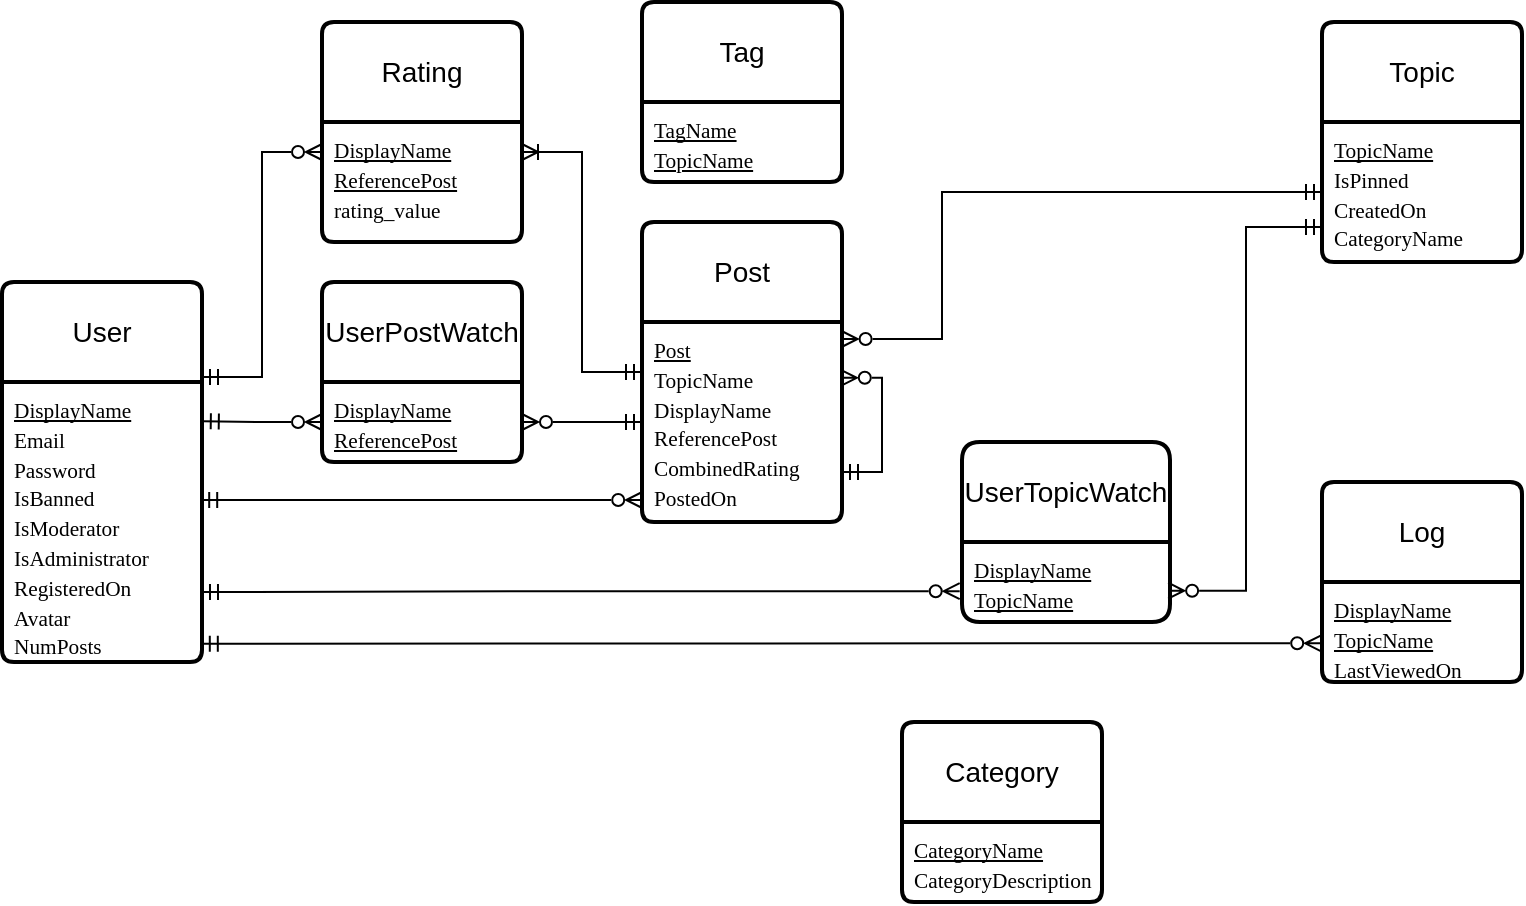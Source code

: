 <mxfile version="24.8.2">
  <diagram id="R2lEEEUBdFMjLlhIrx00" name="Page-1">
    <mxGraphModel dx="763" dy="418" grid="1" gridSize="10" guides="1" tooltips="1" connect="1" arrows="1" fold="1" page="1" pageScale="1" pageWidth="850" pageHeight="1100" math="0" shadow="0" extFonts="Permanent Marker^https://fonts.googleapis.com/css?family=Permanent+Marker">
      <root>
        <mxCell id="0" />
        <mxCell id="1" parent="0" />
        <mxCell id="9PhJgYfdpSsALCQQ771_-1" value="User" style="swimlane;childLayout=stackLayout;horizontal=1;startSize=50;horizontalStack=0;rounded=1;fontSize=14;fontStyle=0;strokeWidth=2;resizeParent=0;resizeLast=1;shadow=0;dashed=0;align=center;arcSize=4;whiteSpace=wrap;html=1;" vertex="1" parent="1">
          <mxGeometry x="40" y="150" width="100" height="190" as="geometry" />
        </mxCell>
        <mxCell id="9PhJgYfdpSsALCQQ771_-2" value="&lt;span id=&quot;docs-internal-guid-10de90ec-7fff-5b04-633d-04b0c5c9cee9&quot;&gt;&lt;span style=&quot;font-size: 8pt; font-family: &amp;quot;Times New Roman&amp;quot;, serif; background-color: transparent; font-variant-numeric: normal; font-variant-east-asian: normal; font-variant-alternates: normal; font-variant-position: normal; text-decoration-line: underline; text-decoration-skip-ink: none; vertical-align: baseline; white-space: pre-wrap;&quot;&gt;DisplayName&lt;/span&gt;&lt;/span&gt;&lt;div&gt;&lt;span&gt;&lt;span style=&quot;font-size: 8pt; font-family: &amp;quot;Times New Roman&amp;quot;, serif; background-color: transparent; font-variant-numeric: normal; font-variant-east-asian: normal; font-variant-alternates: normal; font-variant-position: normal; vertical-align: baseline; white-space: pre-wrap;&quot;&gt;Email&lt;/span&gt;&lt;/span&gt;&lt;/div&gt;&lt;div&gt;&lt;span&gt;&lt;span style=&quot;font-size: 8pt; font-family: &amp;quot;Times New Roman&amp;quot;, serif; background-color: transparent; font-variant-numeric: normal; font-variant-east-asian: normal; font-variant-alternates: normal; font-variant-position: normal; vertical-align: baseline; white-space: pre-wrap;&quot;&gt;Password&lt;/span&gt;&lt;/span&gt;&lt;/div&gt;&lt;div&gt;&lt;span&gt;&lt;span style=&quot;font-size: 8pt; font-family: &amp;quot;Times New Roman&amp;quot;, serif; background-color: transparent; font-variant-numeric: normal; font-variant-east-asian: normal; font-variant-alternates: normal; font-variant-position: normal; vertical-align: baseline; white-space: pre-wrap;&quot;&gt;IsBanned&lt;/span&gt;&lt;/span&gt;&lt;/div&gt;&lt;div&gt;&lt;span&gt;&lt;span style=&quot;font-size: 8pt; font-family: &amp;quot;Times New Roman&amp;quot;, serif; background-color: transparent; font-variant-numeric: normal; font-variant-east-asian: normal; font-variant-alternates: normal; font-variant-position: normal; vertical-align: baseline; white-space: pre-wrap;&quot;&gt;IsModerator&lt;/span&gt;&lt;/span&gt;&lt;/div&gt;&lt;div&gt;&lt;span&gt;&lt;span style=&quot;font-size: 8pt; font-family: &amp;quot;Times New Roman&amp;quot;, serif; background-color: transparent; font-variant-numeric: normal; font-variant-east-asian: normal; font-variant-alternates: normal; font-variant-position: normal; vertical-align: baseline; white-space: pre-wrap;&quot;&gt;IsAdministrator&lt;/span&gt;&lt;/span&gt;&lt;/div&gt;&lt;div&gt;&lt;span&gt;&lt;span style=&quot;font-size: 8pt; font-family: &amp;quot;Times New Roman&amp;quot;, serif; background-color: transparent; font-variant-numeric: normal; font-variant-east-asian: normal; font-variant-alternates: normal; font-variant-position: normal; vertical-align: baseline; white-space: pre-wrap;&quot;&gt;RegisteredOn&lt;/span&gt;&lt;/span&gt;&lt;/div&gt;&lt;div&gt;&lt;span&gt;&lt;span style=&quot;font-size: 8pt; font-family: &amp;quot;Times New Roman&amp;quot;, serif; background-color: transparent; font-variant-numeric: normal; font-variant-east-asian: normal; font-variant-alternates: normal; font-variant-position: normal; vertical-align: baseline; white-space: pre-wrap;&quot;&gt;Avatar&lt;/span&gt;&lt;/span&gt;&lt;/div&gt;&lt;div&gt;&lt;span&gt;&lt;span style=&quot;font-size: 8pt; font-family: &amp;quot;Times New Roman&amp;quot;, serif; background-color: transparent; font-variant-numeric: normal; font-variant-east-asian: normal; font-variant-alternates: normal; font-variant-position: normal; vertical-align: baseline; white-space: pre-wrap;&quot;&gt;NumPosts&lt;/span&gt;&lt;/span&gt;&lt;/div&gt;" style="align=left;strokeColor=none;fillColor=none;spacingLeft=4;fontSize=12;verticalAlign=top;resizable=0;rotatable=0;part=1;html=1;" vertex="1" parent="9PhJgYfdpSsALCQQ771_-1">
          <mxGeometry y="50" width="100" height="140" as="geometry" />
        </mxCell>
        <mxCell id="9PhJgYfdpSsALCQQ771_-3" value="Topic" style="swimlane;childLayout=stackLayout;horizontal=1;startSize=50;horizontalStack=0;rounded=1;fontSize=14;fontStyle=0;strokeWidth=2;resizeParent=0;resizeLast=1;shadow=0;dashed=0;align=center;arcSize=4;whiteSpace=wrap;html=1;" vertex="1" parent="1">
          <mxGeometry x="700" y="20" width="100" height="120" as="geometry" />
        </mxCell>
        <mxCell id="9PhJgYfdpSsALCQQ771_-4" value="&lt;span id=&quot;docs-internal-guid-335b155d-7fff-7523-f10d-542a459f4298&quot;&gt;&lt;span style=&quot;font-size: 8pt; font-family: &amp;quot;Times New Roman&amp;quot;, serif; background-color: transparent; font-variant-numeric: normal; font-variant-east-asian: normal; font-variant-alternates: normal; font-variant-position: normal; text-decoration-line: underline; text-decoration-skip-ink: none; vertical-align: baseline; white-space: pre-wrap;&quot;&gt;TopicName&lt;/span&gt;&lt;span style=&quot;font-size: 8pt; font-family: &amp;quot;Times New Roman&amp;quot;, serif; background-color: transparent; font-variant-numeric: normal; font-variant-east-asian: normal; font-variant-alternates: normal; font-variant-position: normal; vertical-align: baseline; white-space: pre-wrap;&quot;&gt; &lt;/span&gt;&lt;/span&gt;&lt;div&gt;&lt;span&gt;&lt;span style=&quot;font-size: 8pt; font-family: &amp;quot;Times New Roman&amp;quot;, serif; background-color: transparent; font-variant-numeric: normal; font-variant-east-asian: normal; font-variant-alternates: normal; font-variant-position: normal; vertical-align: baseline; white-space: pre-wrap;&quot;&gt;IsPinned&lt;/span&gt;&lt;/span&gt;&lt;/div&gt;&lt;div&gt;&lt;span&gt;&lt;span style=&quot;font-size: 8pt; font-family: &amp;quot;Times New Roman&amp;quot;, serif; background-color: transparent; font-variant-numeric: normal; font-variant-east-asian: normal; font-variant-alternates: normal; font-variant-position: normal; vertical-align: baseline; white-space: pre-wrap;&quot;&gt;CreatedOn&lt;/span&gt;&lt;/span&gt;&lt;/div&gt;&lt;div&gt;&lt;span&gt;&lt;span style=&quot;font-size: 8pt; font-family: &amp;quot;Times New Roman&amp;quot;, serif; background-color: transparent; font-variant-numeric: normal; font-variant-east-asian: normal; font-variant-alternates: normal; font-variant-position: normal; vertical-align: baseline; white-space: pre-wrap;&quot;&gt;CategoryName&lt;/span&gt;&lt;/span&gt;&lt;/div&gt;" style="align=left;strokeColor=none;fillColor=none;spacingLeft=4;fontSize=12;verticalAlign=top;resizable=0;rotatable=0;part=1;html=1;" vertex="1" parent="9PhJgYfdpSsALCQQ771_-3">
          <mxGeometry y="50" width="100" height="70" as="geometry" />
        </mxCell>
        <mxCell id="9PhJgYfdpSsALCQQ771_-7" value="Category" style="swimlane;childLayout=stackLayout;horizontal=1;startSize=50;horizontalStack=0;rounded=1;fontSize=14;fontStyle=0;strokeWidth=2;resizeParent=0;resizeLast=1;shadow=0;dashed=0;align=center;arcSize=4;whiteSpace=wrap;html=1;" vertex="1" parent="1">
          <mxGeometry x="490" y="370" width="100" height="90" as="geometry" />
        </mxCell>
        <mxCell id="9PhJgYfdpSsALCQQ771_-8" value="&lt;div&gt;&lt;span id=&quot;docs-internal-guid-a9246f1b-7fff-1da8-deb1-7f265e0de8ad&quot;&gt;&lt;span style=&quot;font-size: 8pt; font-family: &amp;quot;Times New Roman&amp;quot;, serif; background-color: transparent; font-variant-numeric: normal; font-variant-east-asian: normal; font-variant-alternates: normal; font-variant-position: normal; text-decoration-line: underline; text-decoration-skip-ink: none; vertical-align: baseline; white-space: pre-wrap;&quot;&gt;CategoryName&lt;/span&gt;&lt;/span&gt;&lt;/div&gt;&lt;div&gt;&lt;span&gt;&lt;span style=&quot;font-size: 8pt; font-family: &amp;quot;Times New Roman&amp;quot;, serif; background-color: transparent; font-variant-numeric: normal; font-variant-east-asian: normal; font-variant-alternates: normal; font-variant-position: normal; vertical-align: baseline; white-space: pre-wrap;&quot;&gt;CategoryDescription&lt;/span&gt;&lt;/span&gt;&lt;/div&gt;" style="align=left;strokeColor=none;fillColor=none;spacingLeft=4;fontSize=12;verticalAlign=top;resizable=0;rotatable=0;part=1;html=1;" vertex="1" parent="9PhJgYfdpSsALCQQ771_-7">
          <mxGeometry y="50" width="100" height="40" as="geometry" />
        </mxCell>
        <mxCell id="9PhJgYfdpSsALCQQ771_-9" value="Post" style="swimlane;childLayout=stackLayout;horizontal=1;startSize=50;horizontalStack=0;rounded=1;fontSize=14;fontStyle=0;strokeWidth=2;resizeParent=0;resizeLast=1;shadow=0;dashed=0;align=center;arcSize=4;whiteSpace=wrap;html=1;" vertex="1" parent="1">
          <mxGeometry x="360" y="120" width="100" height="150" as="geometry" />
        </mxCell>
        <mxCell id="9PhJgYfdpSsALCQQ771_-10" value="&lt;span id=&quot;docs-internal-guid-04a7103e-7fff-6b36-e854-a5276be4d943&quot;&gt;&lt;span style=&quot;font-size: 8pt; font-family: &amp;quot;Times New Roman&amp;quot;, serif; background-color: transparent; font-variant-numeric: normal; font-variant-east-asian: normal; font-variant-alternates: normal; font-variant-position: normal; text-decoration-line: underline; text-decoration-skip-ink: none; vertical-align: baseline; white-space: pre-wrap;&quot;&gt;Post&lt;/span&gt;&lt;/span&gt;&lt;div&gt;&lt;span&gt;&lt;span style=&quot;font-size: 8pt; font-family: &amp;quot;Times New Roman&amp;quot;, serif; background-color: transparent; font-variant-numeric: normal; font-variant-east-asian: normal; font-variant-alternates: normal; font-variant-position: normal; vertical-align: baseline; white-space: pre-wrap;&quot;&gt;TopicName&lt;/span&gt;&lt;/span&gt;&lt;/div&gt;&lt;div&gt;&lt;span&gt;&lt;span style=&quot;font-size: 8pt; font-family: &amp;quot;Times New Roman&amp;quot;, serif; background-color: transparent; font-variant-numeric: normal; font-variant-east-asian: normal; font-variant-alternates: normal; font-variant-position: normal; vertical-align: baseline; white-space: pre-wrap;&quot;&gt;DisplayName&lt;/span&gt;&lt;/span&gt;&lt;/div&gt;&lt;div&gt;&lt;span&gt;&lt;span style=&quot;font-size: 8pt; font-family: &amp;quot;Times New Roman&amp;quot;, serif; background-color: transparent; font-variant-numeric: normal; font-variant-east-asian: normal; font-variant-alternates: normal; font-variant-position: normal; vertical-align: baseline; white-space: pre-wrap;&quot;&gt;ReferencePost&lt;/span&gt;&lt;/span&gt;&lt;/div&gt;&lt;div&gt;&lt;span&gt;&lt;span style=&quot;font-size: 8pt; font-family: &amp;quot;Times New Roman&amp;quot;, serif; background-color: transparent; font-variant-numeric: normal; font-variant-east-asian: normal; font-variant-alternates: normal; font-variant-position: normal; vertical-align: baseline; white-space: pre-wrap;&quot;&gt;CombinedRating&lt;/span&gt;&lt;/span&gt;&lt;/div&gt;&lt;div&gt;&lt;span&gt;&lt;span style=&quot;font-size: 8pt; font-family: &amp;quot;Times New Roman&amp;quot;, serif; background-color: transparent; font-variant-numeric: normal; font-variant-east-asian: normal; font-variant-alternates: normal; font-variant-position: normal; vertical-align: baseline; white-space: pre-wrap;&quot;&gt;PostedOn&lt;/span&gt;&lt;/span&gt;&lt;/div&gt;" style="align=left;strokeColor=none;fillColor=none;spacingLeft=4;fontSize=12;verticalAlign=top;resizable=0;rotatable=0;part=1;html=1;" vertex="1" parent="9PhJgYfdpSsALCQQ771_-9">
          <mxGeometry y="50" width="100" height="100" as="geometry" />
        </mxCell>
        <mxCell id="9PhJgYfdpSsALCQQ771_-32" style="edgeStyle=orthogonalEdgeStyle;rounded=0;orthogonalLoop=1;jettySize=auto;html=1;entryX=1;entryY=0.75;entryDx=0;entryDy=0;exitX=0.994;exitY=0.279;exitDx=0;exitDy=0;exitPerimeter=0;startArrow=ERzeroToMany;startFill=0;endArrow=ERmandOne;endFill=0;" edge="1" parent="9PhJgYfdpSsALCQQ771_-9" source="9PhJgYfdpSsALCQQ771_-10" target="9PhJgYfdpSsALCQQ771_-10">
          <mxGeometry relative="1" as="geometry" />
        </mxCell>
        <mxCell id="9PhJgYfdpSsALCQQ771_-11" value="Tag" style="swimlane;childLayout=stackLayout;horizontal=1;startSize=50;horizontalStack=0;rounded=1;fontSize=14;fontStyle=0;strokeWidth=2;resizeParent=0;resizeLast=1;shadow=0;dashed=0;align=center;arcSize=4;whiteSpace=wrap;html=1;" vertex="1" parent="1">
          <mxGeometry x="360" y="10" width="100" height="90" as="geometry" />
        </mxCell>
        <mxCell id="9PhJgYfdpSsALCQQ771_-12" value="&lt;span id=&quot;docs-internal-guid-04a7103e-7fff-6b36-e854-a5276be4d943&quot;&gt;&lt;span style=&quot;font-size: 8pt; font-family: &amp;quot;Times New Roman&amp;quot;, serif; background-color: transparent; font-variant-numeric: normal; font-variant-east-asian: normal; font-variant-alternates: normal; font-variant-position: normal; text-decoration-line: underline; text-decoration-skip-ink: none; vertical-align: baseline; white-space: pre-wrap;&quot;&gt;TagName&lt;/span&gt;&lt;/span&gt;&lt;div&gt;&lt;span&gt;&lt;span style=&quot;font-size: 8pt; font-family: &amp;quot;Times New Roman&amp;quot;, serif; background-color: transparent; font-variant-numeric: normal; font-variant-east-asian: normal; font-variant-alternates: normal; font-variant-position: normal; vertical-align: baseline; white-space: pre-wrap;&quot;&gt;&lt;u&gt;TopicName&lt;/u&gt;&lt;/span&gt;&lt;/span&gt;&lt;/div&gt;" style="align=left;strokeColor=none;fillColor=none;spacingLeft=4;fontSize=12;verticalAlign=top;resizable=0;rotatable=0;part=1;html=1;" vertex="1" parent="9PhJgYfdpSsALCQQ771_-11">
          <mxGeometry y="50" width="100" height="40" as="geometry" />
        </mxCell>
        <mxCell id="9PhJgYfdpSsALCQQ771_-28" style="edgeStyle=orthogonalEdgeStyle;rounded=0;orthogonalLoop=1;jettySize=auto;html=1;entryX=1;entryY=0.25;entryDx=0;entryDy=0;startArrow=ERzeroToMany;startFill=0;endArrow=ERmandOne;endFill=0;exitX=0;exitY=0.25;exitDx=0;exitDy=0;" edge="1" parent="1" source="9PhJgYfdpSsALCQQ771_-14" target="9PhJgYfdpSsALCQQ771_-1">
          <mxGeometry relative="1" as="geometry" />
        </mxCell>
        <mxCell id="9PhJgYfdpSsALCQQ771_-13" value="Rating" style="swimlane;childLayout=stackLayout;horizontal=1;startSize=50;horizontalStack=0;rounded=1;fontSize=14;fontStyle=0;strokeWidth=2;resizeParent=0;resizeLast=1;shadow=0;dashed=0;align=center;arcSize=4;whiteSpace=wrap;html=1;" vertex="1" parent="1">
          <mxGeometry x="200" y="20" width="100" height="110" as="geometry" />
        </mxCell>
        <mxCell id="9PhJgYfdpSsALCQQ771_-14" value="&lt;span id=&quot;docs-internal-guid-7e6a2e6d-7fff-f1e0-f9a3-e141fd04a210&quot;&gt;&lt;span style=&quot;font-size: 8pt; font-family: &amp;quot;Times New Roman&amp;quot;, serif; background-color: transparent; font-variant-numeric: normal; font-variant-east-asian: normal; font-variant-alternates: normal; font-variant-position: normal; text-decoration-line: underline; text-decoration-skip-ink: none; vertical-align: baseline; white-space: pre-wrap;&quot;&gt;DisplayName&lt;/span&gt;&lt;/span&gt;&lt;div&gt;&lt;span&gt;&lt;span style=&quot;font-size: 8pt; font-family: &amp;quot;Times New Roman&amp;quot;, serif; background-color: transparent; font-variant-numeric: normal; font-variant-east-asian: normal; font-variant-alternates: normal; font-variant-position: normal; text-decoration-line: underline; text-decoration-skip-ink: none; vertical-align: baseline; white-space: pre-wrap;&quot;&gt;ReferencePost&lt;/span&gt;&lt;/span&gt;&lt;/div&gt;&lt;div&gt;&lt;span&gt;&lt;span style=&quot;font-size: 8pt; font-family: &amp;quot;Times New Roman&amp;quot;, serif; background-color: transparent; font-variant-numeric: normal; font-variant-east-asian: normal; font-variant-alternates: normal; font-variant-position: normal; vertical-align: baseline; white-space: pre-wrap;&quot;&gt;rating_value&lt;/span&gt;&lt;/span&gt;&lt;/div&gt;" style="align=left;strokeColor=none;fillColor=none;spacingLeft=4;fontSize=12;verticalAlign=top;resizable=0;rotatable=0;part=1;html=1;" vertex="1" parent="9PhJgYfdpSsALCQQ771_-13">
          <mxGeometry y="50" width="100" height="60" as="geometry" />
        </mxCell>
        <mxCell id="9PhJgYfdpSsALCQQ771_-15" value="UserPostWatch" style="swimlane;childLayout=stackLayout;horizontal=1;startSize=50;horizontalStack=0;rounded=1;fontSize=14;fontStyle=0;strokeWidth=2;resizeParent=0;resizeLast=1;shadow=0;dashed=0;align=center;arcSize=4;whiteSpace=wrap;html=1;" vertex="1" parent="1">
          <mxGeometry x="200" y="150" width="100" height="90" as="geometry" />
        </mxCell>
        <mxCell id="9PhJgYfdpSsALCQQ771_-16" value="&lt;span id=&quot;docs-internal-guid-7e6a2e6d-7fff-f1e0-f9a3-e141fd04a210&quot;&gt;&lt;span style=&quot;font-size: 8pt; font-family: &amp;quot;Times New Roman&amp;quot;, serif; background-color: transparent; font-variant-numeric: normal; font-variant-east-asian: normal; font-variant-alternates: normal; font-variant-position: normal; text-decoration-line: underline; text-decoration-skip-ink: none; vertical-align: baseline; white-space: pre-wrap;&quot;&gt;DisplayName&lt;/span&gt;&lt;/span&gt;&lt;div&gt;&lt;span&gt;&lt;span style=&quot;font-size: 8pt; font-family: &amp;quot;Times New Roman&amp;quot;, serif; background-color: transparent; font-variant-numeric: normal; font-variant-east-asian: normal; font-variant-alternates: normal; font-variant-position: normal; text-decoration-line: underline; text-decoration-skip-ink: none; vertical-align: baseline; white-space: pre-wrap;&quot;&gt;ReferencePost&lt;/span&gt;&lt;/span&gt;&lt;/div&gt;" style="align=left;strokeColor=none;fillColor=none;spacingLeft=4;fontSize=12;verticalAlign=top;resizable=0;rotatable=0;part=1;html=1;" vertex="1" parent="9PhJgYfdpSsALCQQ771_-15">
          <mxGeometry y="50" width="100" height="40" as="geometry" />
        </mxCell>
        <mxCell id="9PhJgYfdpSsALCQQ771_-17" value="UserTopicWatch" style="swimlane;childLayout=stackLayout;horizontal=1;startSize=50;horizontalStack=0;rounded=1;fontSize=14;fontStyle=0;strokeWidth=2;resizeParent=0;resizeLast=1;shadow=0;dashed=0;align=center;arcSize=6;whiteSpace=wrap;html=1;" vertex="1" parent="1">
          <mxGeometry x="520" y="230" width="104" height="90" as="geometry" />
        </mxCell>
        <mxCell id="9PhJgYfdpSsALCQQ771_-18" value="&lt;span id=&quot;docs-internal-guid-7e6a2e6d-7fff-f1e0-f9a3-e141fd04a210&quot;&gt;&lt;span style=&quot;font-size: 8pt; font-family: &amp;quot;Times New Roman&amp;quot;, serif; background-color: transparent; font-variant-numeric: normal; font-variant-east-asian: normal; font-variant-alternates: normal; font-variant-position: normal; text-decoration-line: underline; text-decoration-skip-ink: none; vertical-align: baseline; white-space: pre-wrap;&quot;&gt;DisplayName&lt;/span&gt;&lt;/span&gt;&lt;div&gt;&lt;span&gt;&lt;span style=&quot;font-size: 8pt; font-family: &amp;quot;Times New Roman&amp;quot;, serif; background-color: transparent; font-variant-numeric: normal; font-variant-east-asian: normal; font-variant-alternates: normal; font-variant-position: normal; text-decoration-line: underline; text-decoration-skip-ink: none; vertical-align: baseline; white-space: pre-wrap;&quot;&gt;TopicName&lt;/span&gt;&lt;/span&gt;&lt;/div&gt;" style="align=left;strokeColor=none;fillColor=none;spacingLeft=4;fontSize=12;verticalAlign=top;resizable=0;rotatable=0;part=1;html=1;" vertex="1" parent="9PhJgYfdpSsALCQQ771_-17">
          <mxGeometry y="50" width="104" height="40" as="geometry" />
        </mxCell>
        <mxCell id="9PhJgYfdpSsALCQQ771_-20" value="Log" style="swimlane;childLayout=stackLayout;horizontal=1;startSize=50;horizontalStack=0;rounded=1;fontSize=14;fontStyle=0;strokeWidth=2;resizeParent=0;resizeLast=1;shadow=0;dashed=0;align=center;arcSize=4;whiteSpace=wrap;html=1;" vertex="1" parent="1">
          <mxGeometry x="700" y="250" width="100" height="100" as="geometry" />
        </mxCell>
        <mxCell id="9PhJgYfdpSsALCQQ771_-21" value="&lt;span id=&quot;docs-internal-guid-7e6a2e6d-7fff-f1e0-f9a3-e141fd04a210&quot;&gt;&lt;span style=&quot;font-size: 8pt; font-family: &amp;quot;Times New Roman&amp;quot;, serif; background-color: transparent; font-variant-numeric: normal; font-variant-east-asian: normal; font-variant-alternates: normal; font-variant-position: normal; text-decoration-line: underline; text-decoration-skip-ink: none; vertical-align: baseline; white-space: pre-wrap;&quot;&gt;DisplayName&lt;/span&gt;&lt;/span&gt;&lt;div&gt;&lt;span&gt;&lt;span style=&quot;font-size: 8pt; font-family: &amp;quot;Times New Roman&amp;quot;, serif; background-color: transparent; font-variant-numeric: normal; font-variant-east-asian: normal; font-variant-alternates: normal; font-variant-position: normal; text-decoration-line: underline; text-decoration-skip-ink: none; vertical-align: baseline; white-space: pre-wrap;&quot;&gt;TopicName&lt;/span&gt;&lt;/span&gt;&lt;/div&gt;&lt;div&gt;&lt;span id=&quot;docs-internal-guid-515d5652-7fff-1f03-a5a3-082d1abbf988&quot;&gt;&lt;span style=&quot;font-size: 8pt; font-family: &amp;quot;Times New Roman&amp;quot;, serif; background-color: transparent; font-variant-numeric: normal; font-variant-east-asian: normal; font-variant-alternates: normal; font-variant-position: normal; vertical-align: baseline; white-space: pre-wrap;&quot;&gt;LastViewedOn&lt;/span&gt;&lt;/span&gt;&lt;span&gt;&lt;span style=&quot;font-size: 8pt; font-family: &amp;quot;Times New Roman&amp;quot;, serif; background-color: transparent; font-variant-numeric: normal; font-variant-east-asian: normal; font-variant-alternates: normal; font-variant-position: normal; text-decoration-line: underline; text-decoration-skip-ink: none; vertical-align: baseline; white-space: pre-wrap;&quot;&gt;&lt;/span&gt;&lt;/span&gt;&lt;/div&gt;" style="align=left;strokeColor=none;fillColor=none;spacingLeft=4;fontSize=12;verticalAlign=top;resizable=0;rotatable=0;part=1;html=1;" vertex="1" parent="9PhJgYfdpSsALCQQ771_-20">
          <mxGeometry y="50" width="100" height="50" as="geometry" />
        </mxCell>
        <mxCell id="9PhJgYfdpSsALCQQ771_-22" style="edgeStyle=orthogonalEdgeStyle;rounded=0;orthogonalLoop=1;jettySize=auto;html=1;entryX=0.996;entryY=0.421;entryDx=0;entryDy=0;entryPerimeter=0;endArrow=ERmandOne;endFill=0;startArrow=ERzeroToMany;startFill=0;exitX=0.001;exitY=0.89;exitDx=0;exitDy=0;exitPerimeter=0;" edge="1" parent="1" source="9PhJgYfdpSsALCQQ771_-10" target="9PhJgYfdpSsALCQQ771_-2">
          <mxGeometry relative="1" as="geometry">
            <mxPoint x="10" y="250" as="targetPoint" />
          </mxGeometry>
        </mxCell>
        <mxCell id="9PhJgYfdpSsALCQQ771_-23" style="edgeStyle=orthogonalEdgeStyle;rounded=0;orthogonalLoop=1;jettySize=auto;html=1;entryX=1.004;entryY=0.14;entryDx=0;entryDy=0;entryPerimeter=0;endArrow=ERmandOne;endFill=0;startArrow=ERzeroToMany;startFill=0;" edge="1" parent="1" source="9PhJgYfdpSsALCQQ771_-16" target="9PhJgYfdpSsALCQQ771_-2">
          <mxGeometry relative="1" as="geometry">
            <mxPoint x="160" y="220" as="targetPoint" />
          </mxGeometry>
        </mxCell>
        <mxCell id="9PhJgYfdpSsALCQQ771_-24" style="edgeStyle=orthogonalEdgeStyle;rounded=0;orthogonalLoop=1;jettySize=auto;html=1;entryX=1;entryY=0.75;entryDx=0;entryDy=0;endArrow=ERmandOne;endFill=0;startArrow=ERzeroToMany;startFill=0;exitX=-0.011;exitY=0.615;exitDx=0;exitDy=0;exitPerimeter=0;" edge="1" parent="1" source="9PhJgYfdpSsALCQQ771_-18" target="9PhJgYfdpSsALCQQ771_-2">
          <mxGeometry relative="1" as="geometry" />
        </mxCell>
        <mxCell id="9PhJgYfdpSsALCQQ771_-25" style="edgeStyle=orthogonalEdgeStyle;rounded=0;orthogonalLoop=1;jettySize=auto;html=1;entryX=0.999;entryY=0.935;entryDx=0;entryDy=0;endArrow=ERmandOne;endFill=0;startArrow=ERzeroToMany;startFill=0;entryPerimeter=0;exitX=-0.004;exitY=0.613;exitDx=0;exitDy=0;exitPerimeter=0;" edge="1" parent="1" source="9PhJgYfdpSsALCQQ771_-21" target="9PhJgYfdpSsALCQQ771_-2">
          <mxGeometry relative="1" as="geometry" />
        </mxCell>
        <mxCell id="9PhJgYfdpSsALCQQ771_-27" style="edgeStyle=orthogonalEdgeStyle;rounded=0;orthogonalLoop=1;jettySize=auto;html=1;endArrow=ERmandOne;endFill=0;startArrow=ERzeroToMany;startFill=0;" edge="1" parent="1" source="9PhJgYfdpSsALCQQ771_-16" target="9PhJgYfdpSsALCQQ771_-10">
          <mxGeometry relative="1" as="geometry" />
        </mxCell>
        <mxCell id="9PhJgYfdpSsALCQQ771_-29" style="edgeStyle=orthogonalEdgeStyle;rounded=0;orthogonalLoop=1;jettySize=auto;html=1;entryX=0;entryY=0.25;entryDx=0;entryDy=0;exitX=1;exitY=0.25;exitDx=0;exitDy=0;endArrow=ERmandOne;endFill=0;startArrow=ERoneToMany;startFill=0;" edge="1" parent="1" source="9PhJgYfdpSsALCQQ771_-14" target="9PhJgYfdpSsALCQQ771_-10">
          <mxGeometry relative="1" as="geometry" />
        </mxCell>
        <mxCell id="9PhJgYfdpSsALCQQ771_-30" style="edgeStyle=orthogonalEdgeStyle;rounded=0;orthogonalLoop=1;jettySize=auto;html=1;entryX=0;entryY=0.5;entryDx=0;entryDy=0;exitX=0.998;exitY=0.085;exitDx=0;exitDy=0;exitPerimeter=0;endArrow=ERmandOne;endFill=0;startArrow=ERzeroToMany;startFill=0;" edge="1" parent="1" source="9PhJgYfdpSsALCQQ771_-10" target="9PhJgYfdpSsALCQQ771_-4">
          <mxGeometry relative="1" as="geometry">
            <Array as="points">
              <mxPoint x="510" y="179" />
              <mxPoint x="510" y="105" />
            </Array>
          </mxGeometry>
        </mxCell>
        <mxCell id="9PhJgYfdpSsALCQQ771_-31" style="edgeStyle=orthogonalEdgeStyle;rounded=0;orthogonalLoop=1;jettySize=auto;html=1;entryX=0;entryY=0.75;entryDx=0;entryDy=0;endArrow=ERmandOne;endFill=0;startArrow=ERzeroToMany;startFill=0;exitX=0.991;exitY=0.609;exitDx=0;exitDy=0;exitPerimeter=0;" edge="1" parent="1" source="9PhJgYfdpSsALCQQ771_-18" target="9PhJgYfdpSsALCQQ771_-4">
          <mxGeometry relative="1" as="geometry" />
        </mxCell>
      </root>
    </mxGraphModel>
  </diagram>
</mxfile>
